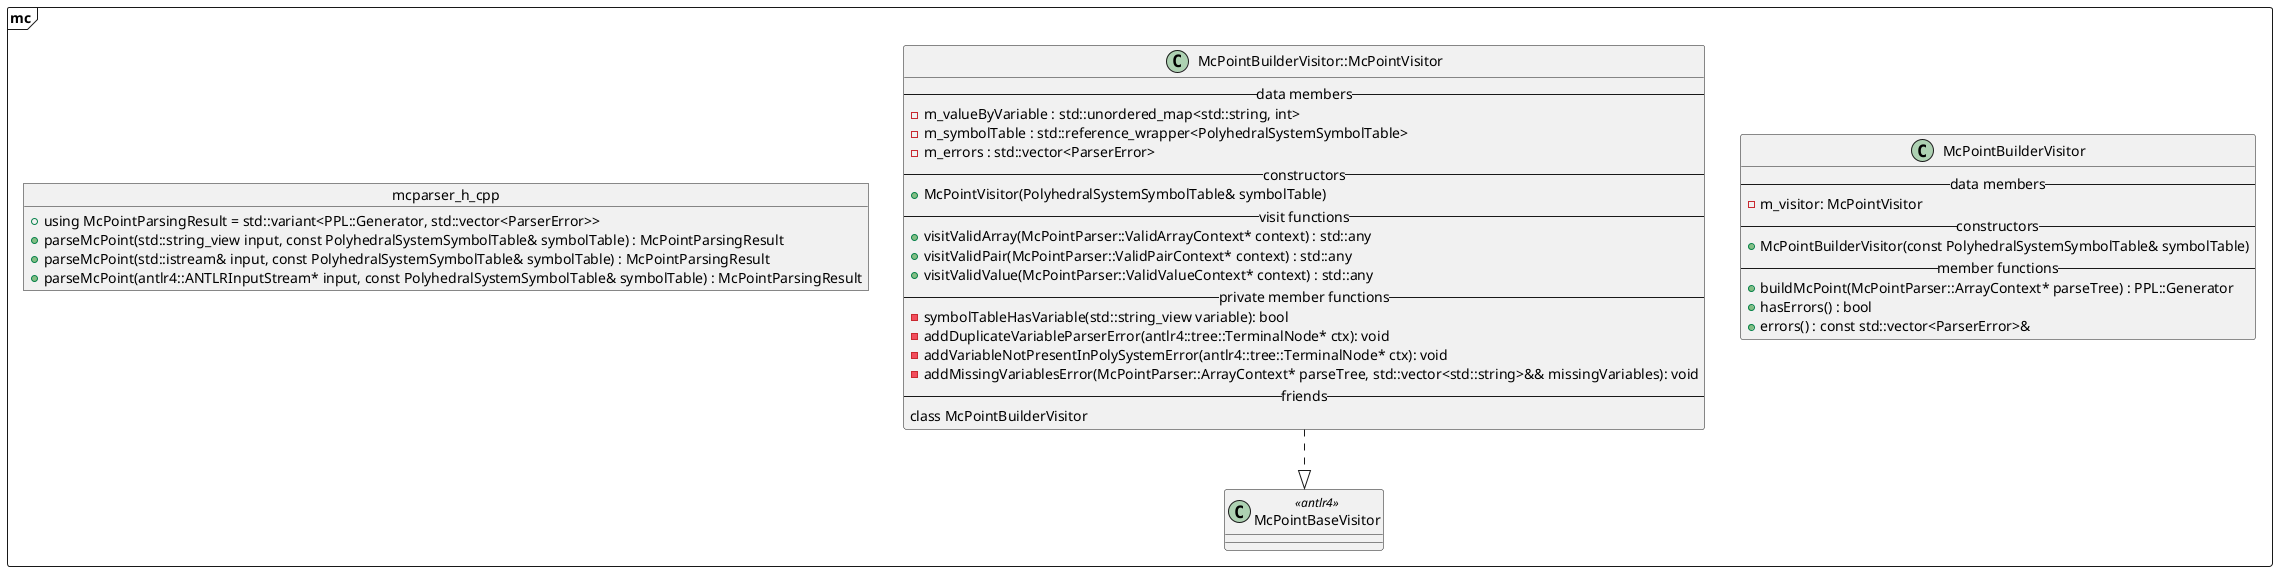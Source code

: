 @startuml
package mc <<Frame>> {
    class McPointBuilderVisitor {
        --data members--
        -m_visitor: McPointVisitor
        --constructors--
        +McPointBuilderVisitor(const PolyhedralSystemSymbolTable& symbolTable)
        --member functions--
        +buildMcPoint(McPointParser::ArrayContext* parseTree) : PPL::Generator
        +hasErrors() : bool
        +errors() : const std::vector<ParserError>&
    }

    class McPointBuilderVisitor::McPointVisitor {
        --data members--
        -m_valueByVariable : std::unordered_map<std::string, int>
        -m_symbolTable : std::reference_wrapper<PolyhedralSystemSymbolTable>
        -m_errors : std::vector<ParserError>
        --constructors--
        +McPointVisitor(PolyhedralSystemSymbolTable& symbolTable)
        --visit functions--
        +visitValidArray(McPointParser::ValidArrayContext* context) : std::any
        +visitValidPair(McPointParser::ValidPairContext* context) : std::any
        +visitValidValue(McPointParser::ValidValueContext* context) : std::any
        --private member functions--
        -symbolTableHasVariable(std::string_view variable): bool
        -addDuplicateVariableParserError(antlr4::tree::TerminalNode* ctx): void
        -addVariableNotPresentInPolySystemError(antlr4::tree::TerminalNode* ctx): void
        -addMissingVariablesError(McPointParser::ArrayContext* parseTree, std::vector<std::string>&& missingVariables): void
        --friends--
        class McPointBuilderVisitor
    }

    class McPointBaseVisitor <<antlr4>> {}

    object mcparser_h_cpp {
        +using McPointParsingResult = std::variant<PPL::Generator, std::vector<ParserError>>
        +parseMcPoint(std::string_view input, const PolyhedralSystemSymbolTable& symbolTable) : McPointParsingResult
        +parseMcPoint(std::istream& input, const PolyhedralSystemSymbolTable& symbolTable) : McPointParsingResult
        +parseMcPoint(antlr4::ANTLRInputStream* input, const PolyhedralSystemSymbolTable& symbolTable) : McPointParsingResult
    }

    McPointBuilderVisitor::McPointVisitor ..|> McPointBaseVisitor
}

@enduml